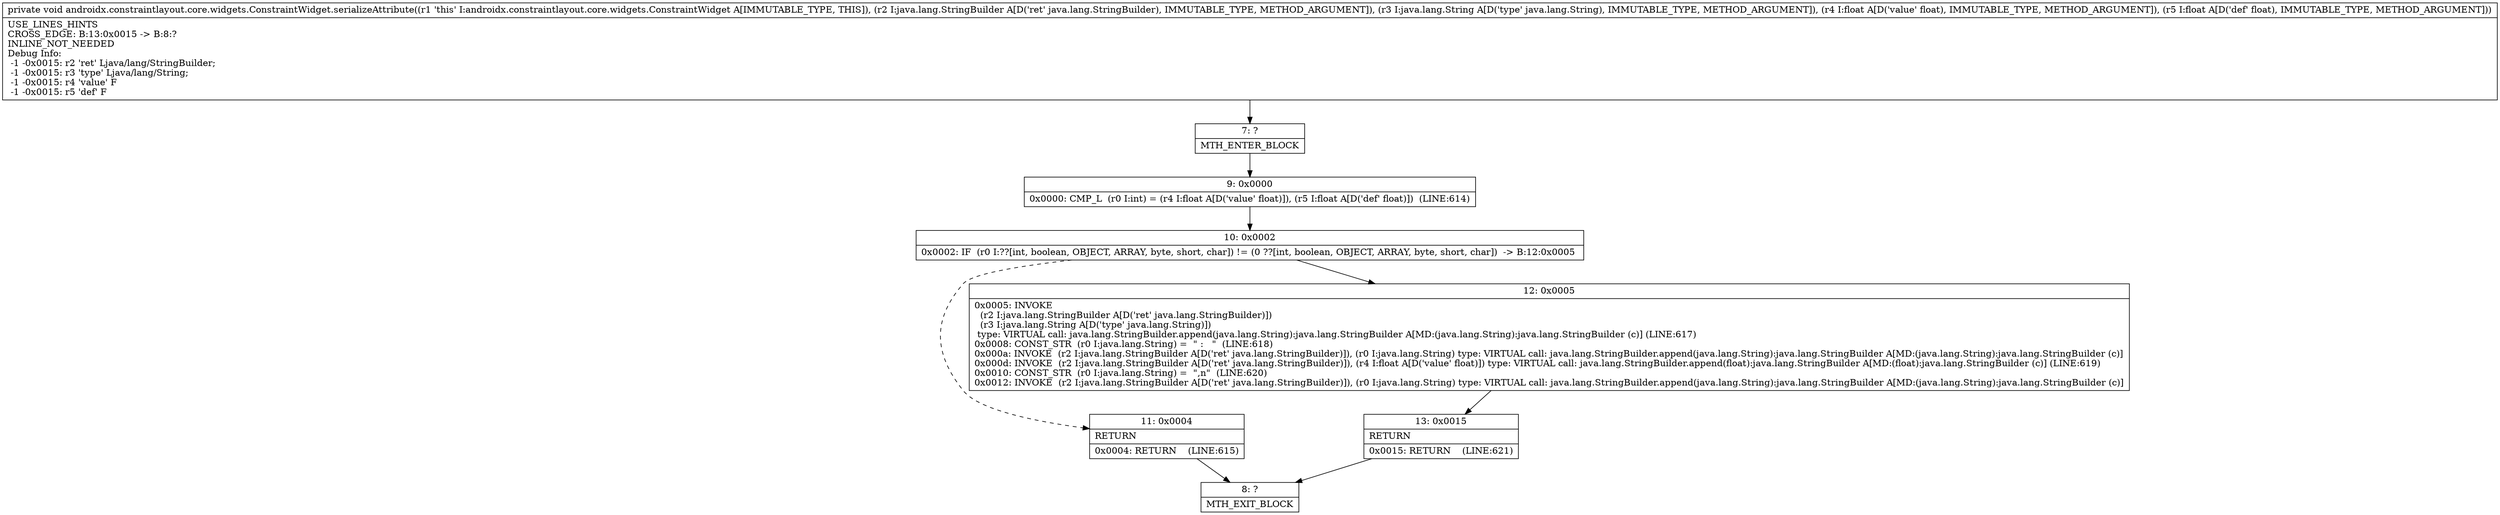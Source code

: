 digraph "CFG forandroidx.constraintlayout.core.widgets.ConstraintWidget.serializeAttribute(Ljava\/lang\/StringBuilder;Ljava\/lang\/String;FF)V" {
Node_7 [shape=record,label="{7\:\ ?|MTH_ENTER_BLOCK\l}"];
Node_9 [shape=record,label="{9\:\ 0x0000|0x0000: CMP_L  (r0 I:int) = (r4 I:float A[D('value' float)]), (r5 I:float A[D('def' float)])  (LINE:614)\l}"];
Node_10 [shape=record,label="{10\:\ 0x0002|0x0002: IF  (r0 I:??[int, boolean, OBJECT, ARRAY, byte, short, char]) != (0 ??[int, boolean, OBJECT, ARRAY, byte, short, char])  \-\> B:12:0x0005 \l}"];
Node_11 [shape=record,label="{11\:\ 0x0004|RETURN\l|0x0004: RETURN    (LINE:615)\l}"];
Node_8 [shape=record,label="{8\:\ ?|MTH_EXIT_BLOCK\l}"];
Node_12 [shape=record,label="{12\:\ 0x0005|0x0005: INVOKE  \l  (r2 I:java.lang.StringBuilder A[D('ret' java.lang.StringBuilder)])\l  (r3 I:java.lang.String A[D('type' java.lang.String)])\l type: VIRTUAL call: java.lang.StringBuilder.append(java.lang.String):java.lang.StringBuilder A[MD:(java.lang.String):java.lang.StringBuilder (c)] (LINE:617)\l0x0008: CONST_STR  (r0 I:java.lang.String) =  \" :   \"  (LINE:618)\l0x000a: INVOKE  (r2 I:java.lang.StringBuilder A[D('ret' java.lang.StringBuilder)]), (r0 I:java.lang.String) type: VIRTUAL call: java.lang.StringBuilder.append(java.lang.String):java.lang.StringBuilder A[MD:(java.lang.String):java.lang.StringBuilder (c)]\l0x000d: INVOKE  (r2 I:java.lang.StringBuilder A[D('ret' java.lang.StringBuilder)]), (r4 I:float A[D('value' float)]) type: VIRTUAL call: java.lang.StringBuilder.append(float):java.lang.StringBuilder A[MD:(float):java.lang.StringBuilder (c)] (LINE:619)\l0x0010: CONST_STR  (r0 I:java.lang.String) =  \",n\"  (LINE:620)\l0x0012: INVOKE  (r2 I:java.lang.StringBuilder A[D('ret' java.lang.StringBuilder)]), (r0 I:java.lang.String) type: VIRTUAL call: java.lang.StringBuilder.append(java.lang.String):java.lang.StringBuilder A[MD:(java.lang.String):java.lang.StringBuilder (c)]\l}"];
Node_13 [shape=record,label="{13\:\ 0x0015|RETURN\l|0x0015: RETURN    (LINE:621)\l}"];
MethodNode[shape=record,label="{private void androidx.constraintlayout.core.widgets.ConstraintWidget.serializeAttribute((r1 'this' I:androidx.constraintlayout.core.widgets.ConstraintWidget A[IMMUTABLE_TYPE, THIS]), (r2 I:java.lang.StringBuilder A[D('ret' java.lang.StringBuilder), IMMUTABLE_TYPE, METHOD_ARGUMENT]), (r3 I:java.lang.String A[D('type' java.lang.String), IMMUTABLE_TYPE, METHOD_ARGUMENT]), (r4 I:float A[D('value' float), IMMUTABLE_TYPE, METHOD_ARGUMENT]), (r5 I:float A[D('def' float), IMMUTABLE_TYPE, METHOD_ARGUMENT]))  | USE_LINES_HINTS\lCROSS_EDGE: B:13:0x0015 \-\> B:8:?\lINLINE_NOT_NEEDED\lDebug Info:\l  \-1 \-0x0015: r2 'ret' Ljava\/lang\/StringBuilder;\l  \-1 \-0x0015: r3 'type' Ljava\/lang\/String;\l  \-1 \-0x0015: r4 'value' F\l  \-1 \-0x0015: r5 'def' F\l}"];
MethodNode -> Node_7;Node_7 -> Node_9;
Node_9 -> Node_10;
Node_10 -> Node_11[style=dashed];
Node_10 -> Node_12;
Node_11 -> Node_8;
Node_12 -> Node_13;
Node_13 -> Node_8;
}

